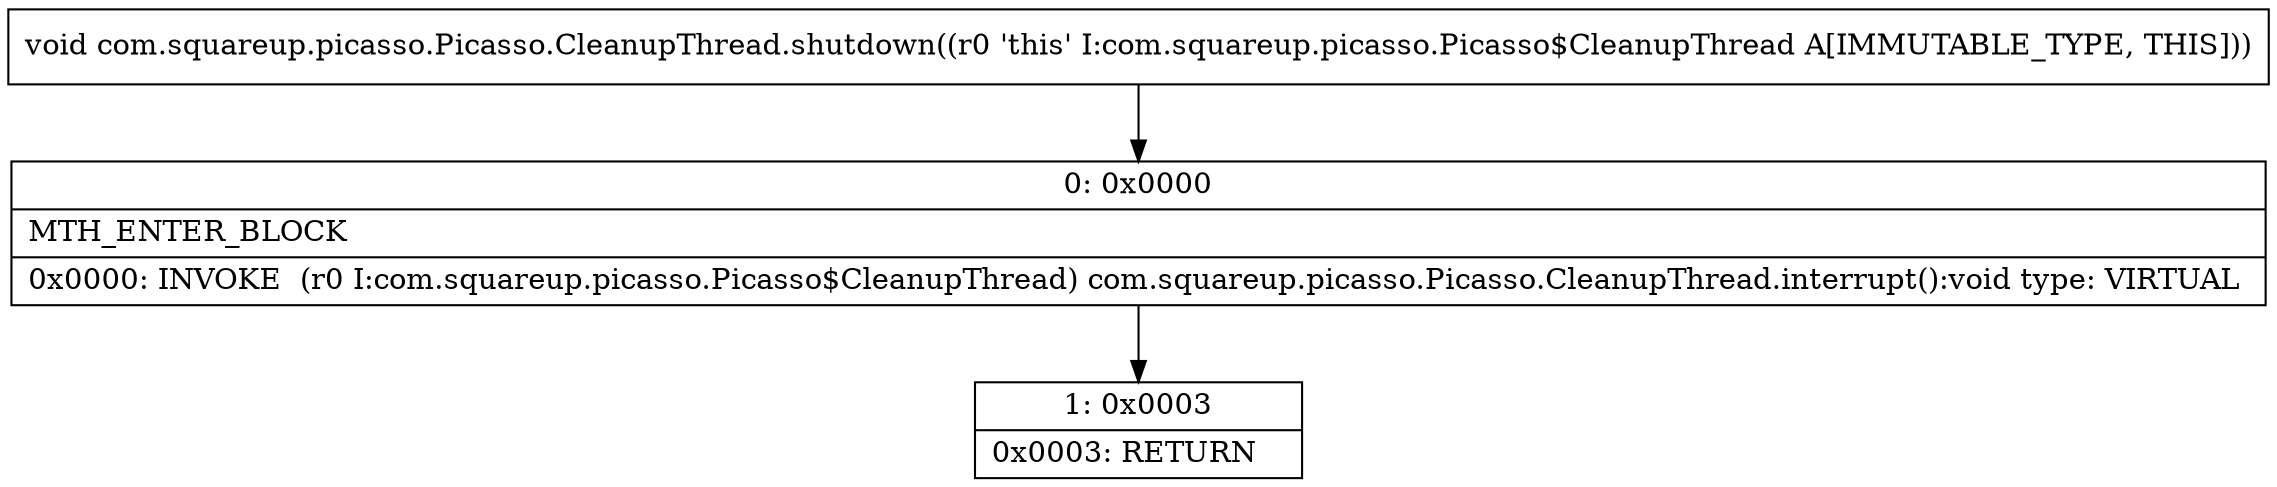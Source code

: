 digraph "CFG forcom.squareup.picasso.Picasso.CleanupThread.shutdown()V" {
Node_0 [shape=record,label="{0\:\ 0x0000|MTH_ENTER_BLOCK\l|0x0000: INVOKE  (r0 I:com.squareup.picasso.Picasso$CleanupThread) com.squareup.picasso.Picasso.CleanupThread.interrupt():void type: VIRTUAL \l}"];
Node_1 [shape=record,label="{1\:\ 0x0003|0x0003: RETURN   \l}"];
MethodNode[shape=record,label="{void com.squareup.picasso.Picasso.CleanupThread.shutdown((r0 'this' I:com.squareup.picasso.Picasso$CleanupThread A[IMMUTABLE_TYPE, THIS])) }"];
MethodNode -> Node_0;
Node_0 -> Node_1;
}

